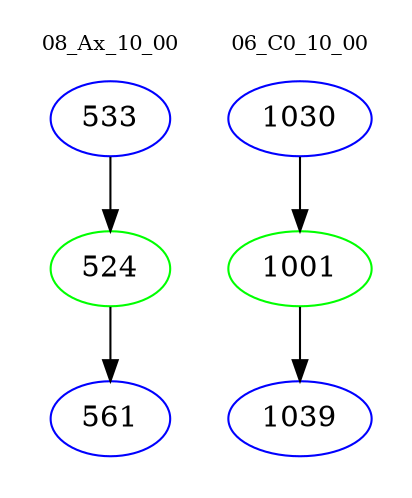 digraph{
subgraph cluster_0 {
color = white
label = "08_Ax_10_00";
fontsize=10;
T0_533 [label="533", color="blue"]
T0_533 -> T0_524 [color="black"]
T0_524 [label="524", color="green"]
T0_524 -> T0_561 [color="black"]
T0_561 [label="561", color="blue"]
}
subgraph cluster_1 {
color = white
label = "06_C0_10_00";
fontsize=10;
T1_1030 [label="1030", color="blue"]
T1_1030 -> T1_1001 [color="black"]
T1_1001 [label="1001", color="green"]
T1_1001 -> T1_1039 [color="black"]
T1_1039 [label="1039", color="blue"]
}
}
